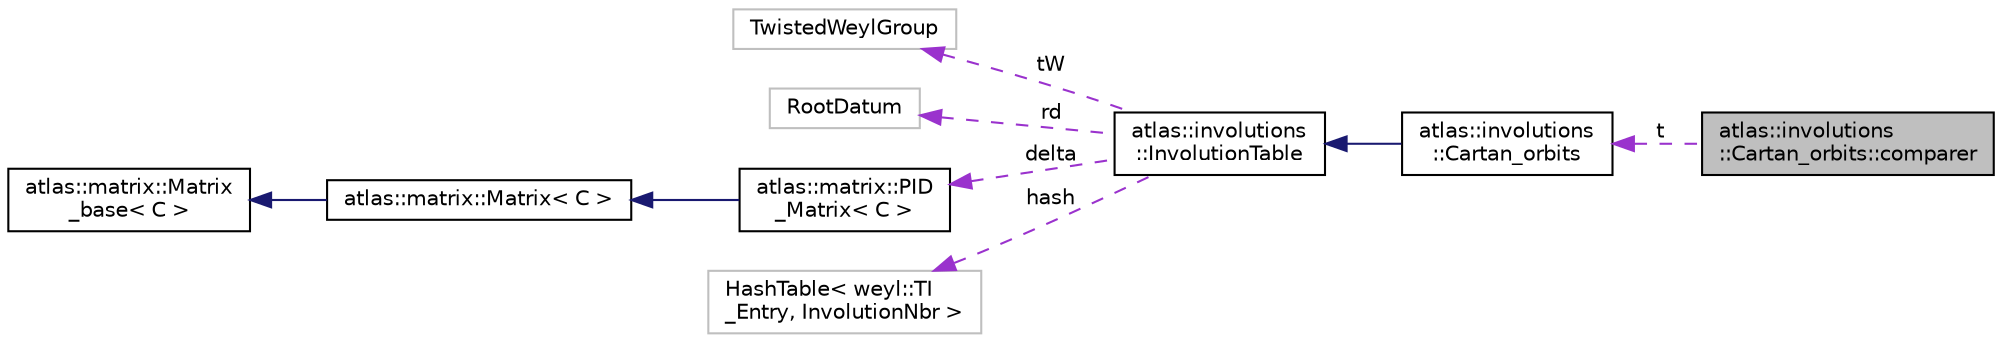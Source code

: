 digraph "atlas::involutions::Cartan_orbits::comparer"
{
  edge [fontname="Helvetica",fontsize="10",labelfontname="Helvetica",labelfontsize="10"];
  node [fontname="Helvetica",fontsize="10",shape=record];
  rankdir="LR";
  Node1 [label="atlas::involutions\l::Cartan_orbits::comparer",height=0.2,width=0.4,color="black", fillcolor="grey75", style="filled", fontcolor="black"];
  Node2 -> Node1 [dir="back",color="darkorchid3",fontsize="10",style="dashed",label=" t" ,fontname="Helvetica"];
  Node2 [label="atlas::involutions\l::Cartan_orbits",height=0.2,width=0.4,color="black", fillcolor="white", style="filled",URL="$classatlas_1_1involutions_1_1Cartan__orbits.html"];
  Node3 -> Node2 [dir="back",color="midnightblue",fontsize="10",style="solid",fontname="Helvetica"];
  Node3 [label="atlas::involutions\l::InvolutionTable",height=0.2,width=0.4,color="black", fillcolor="white", style="filled",URL="$classatlas_1_1involutions_1_1InvolutionTable.html"];
  Node4 -> Node3 [dir="back",color="darkorchid3",fontsize="10",style="dashed",label=" tW" ,fontname="Helvetica"];
  Node4 [label="TwistedWeylGroup",height=0.2,width=0.4,color="grey75", fillcolor="white", style="filled"];
  Node5 -> Node3 [dir="back",color="darkorchid3",fontsize="10",style="dashed",label=" rd" ,fontname="Helvetica"];
  Node5 [label="RootDatum",height=0.2,width=0.4,color="grey75", fillcolor="white", style="filled"];
  Node6 -> Node3 [dir="back",color="darkorchid3",fontsize="10",style="dashed",label=" delta" ,fontname="Helvetica"];
  Node6 [label="atlas::matrix::PID\l_Matrix\< C \>",height=0.2,width=0.4,color="black", fillcolor="white", style="filled",URL="$classatlas_1_1matrix_1_1PID__Matrix.html"];
  Node7 -> Node6 [dir="back",color="midnightblue",fontsize="10",style="solid",fontname="Helvetica"];
  Node7 [label="atlas::matrix::Matrix\< C \>",height=0.2,width=0.4,color="black", fillcolor="white", style="filled",URL="$classatlas_1_1matrix_1_1Matrix.html"];
  Node8 -> Node7 [dir="back",color="midnightblue",fontsize="10",style="solid",fontname="Helvetica"];
  Node8 [label="atlas::matrix::Matrix\l_base\< C \>",height=0.2,width=0.4,color="black", fillcolor="white", style="filled",URL="$classatlas_1_1matrix_1_1Matrix__base.html"];
  Node9 -> Node3 [dir="back",color="darkorchid3",fontsize="10",style="dashed",label=" hash" ,fontname="Helvetica"];
  Node9 [label="HashTable\< weyl::TI\l_Entry, InvolutionNbr \>",height=0.2,width=0.4,color="grey75", fillcolor="white", style="filled"];
}
